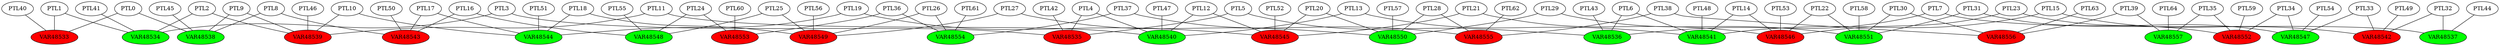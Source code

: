 graph model {
PTL0 -- VAR48533;

PTL0 -- VAR48538;

PTL1 -- VAR48533;

PTL1 -- VAR48534;

PTL2 -- VAR48534;

PTL2 -- VAR48539;

PTL3 -- VAR48534;

PTL3 -- VAR48535;

PTL4 -- VAR48535;

PTL4 -- VAR48540;

PTL5 -- VAR48535;

PTL5 -- VAR48536;

PTL6 -- VAR48536;

PTL6 -- VAR48541;

PTL7 -- VAR48536;

PTL7 -- VAR48537;

PTL8 -- VAR48538;

PTL8 -- VAR48543;

PTL9 -- VAR48538;

PTL9 -- VAR48539;

PTL10 -- VAR48539;

PTL10 -- VAR48544;

PTL11 -- VAR48539;

PTL11 -- VAR48540;

PTL12 -- VAR48540;

PTL12 -- VAR48545;

PTL13 -- VAR48540;

PTL13 -- VAR48541;

PTL14 -- VAR48541;

PTL14 -- VAR48546;

PTL15 -- VAR48541;

PTL15 -- VAR48542;

PTL16 -- VAR48543;

PTL16 -- VAR48548;

PTL17 -- VAR48543;

PTL17 -- VAR48544;

PTL18 -- VAR48544;

PTL18 -- VAR48549;

PTL19 -- VAR48544;

PTL19 -- VAR48545;

PTL20 -- VAR48545;

PTL20 -- VAR48550;

PTL21 -- VAR48545;

PTL21 -- VAR48546;

PTL22 -- VAR48546;

PTL22 -- VAR48551;

PTL23 -- VAR48546;

PTL23 -- VAR48547;

PTL24 -- VAR48548;

PTL24 -- VAR48553;

PTL25 -- VAR48548;

PTL25 -- VAR48549;

PTL26 -- VAR48549;

PTL26 -- VAR48554;

PTL27 -- VAR48549;

PTL27 -- VAR48550;

PTL28 -- VAR48550;

PTL28 -- VAR48555;

PTL29 -- VAR48550;

PTL29 -- VAR48551;

PTL30 -- VAR48551;

PTL30 -- VAR48556;

PTL31 -- VAR48551;

PTL31 -- VAR48552;

PTL32 -- VAR48537;

PTL32 -- VAR48542;

PTL33 -- VAR48542;

PTL33 -- VAR48547;

PTL34 -- VAR48547;

PTL34 -- VAR48552;

PTL35 -- VAR48552;

PTL35 -- VAR48557;

PTL36 -- VAR48553;

PTL36 -- VAR48554;

PTL37 -- VAR48554;

PTL37 -- VAR48555;

PTL38 -- VAR48555;

PTL38 -- VAR48556;

PTL39 -- VAR48556;

PTL39 -- VAR48557;

PTL40 -- VAR48533;

PTL41 -- VAR48534;

PTL42 -- VAR48535;

PTL43 -- VAR48536;

PTL44 -- VAR48537;

PTL45 -- VAR48538;

PTL46 -- VAR48539;

PTL47 -- VAR48540;

PTL48 -- VAR48541;

PTL49 -- VAR48542;

PTL50 -- VAR48543;

PTL51 -- VAR48544;

PTL52 -- VAR48545;

PTL53 -- VAR48546;

PTL54 -- VAR48547;

PTL55 -- VAR48548;

PTL56 -- VAR48549;

PTL57 -- VAR48550;

PTL58 -- VAR48551;

PTL59 -- VAR48552;

PTL60 -- VAR48553;

PTL61 -- VAR48554;

PTL62 -- VAR48555;

PTL63 -- VAR48556;

PTL64 -- VAR48557;

VAR48533 [style=filled fillcolor=red];
VAR48538 [style=filled fillcolor=green];
VAR48534 [style=filled fillcolor=green];
VAR48539 [style=filled fillcolor=red];
VAR48535 [style=filled fillcolor=red];
VAR48540 [style=filled fillcolor=green];
VAR48536 [style=filled fillcolor=green];
VAR48541 [style=filled fillcolor=green];
VAR48537 [style=filled fillcolor=green];
VAR48543 [style=filled fillcolor=red];
VAR48544 [style=filled fillcolor=green];
VAR48545 [style=filled fillcolor=red];
VAR48546 [style=filled fillcolor=red];
VAR48542 [style=filled fillcolor=red];
VAR48548 [style=filled fillcolor=green];
VAR48549 [style=filled fillcolor=red];
VAR48550 [style=filled fillcolor=green];
VAR48551 [style=filled fillcolor=green];
VAR48547 [style=filled fillcolor=green];
VAR48553 [style=filled fillcolor=red];
VAR48554 [style=filled fillcolor=green];
VAR48555 [style=filled fillcolor=red];
VAR48556 [style=filled fillcolor=red];
VAR48552 [style=filled fillcolor=red];
VAR48557 [style=filled fillcolor=green];
}
